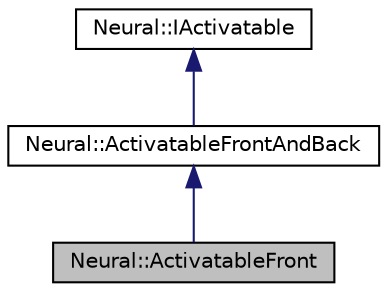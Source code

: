 digraph G
{
  edge [fontname="Helvetica",fontsize="10",labelfontname="Helvetica",labelfontsize="10"];
  node [fontname="Helvetica",fontsize="10",shape=record];
  Node1 [label="Neural::ActivatableFront",height=0.2,width=0.4,color="black", fillcolor="grey75", style="filled" fontcolor="black"];
  Node2 -> Node1 [dir=back,color="midnightblue",fontsize="10",style="solid",fontname="Helvetica"];
  Node2 [label="Neural::ActivatableFrontAndBack",height=0.2,width=0.4,color="black", fillcolor="white", style="filled",URL="$class_neural_1_1_activatable_front_and_back.html"];
  Node3 -> Node2 [dir=back,color="midnightblue",fontsize="10",style="solid",fontname="Helvetica"];
  Node3 [label="Neural::IActivatable",height=0.2,width=0.4,color="black", fillcolor="white", style="filled",URL="$class_neural_1_1_i_activatable.html"];
}
